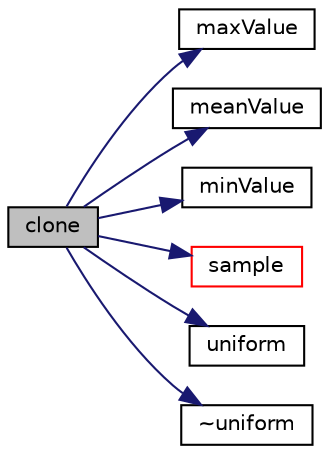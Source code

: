 digraph "clone"
{
  bgcolor="transparent";
  edge [fontname="Helvetica",fontsize="10",labelfontname="Helvetica",labelfontsize="10"];
  node [fontname="Helvetica",fontsize="10",shape=record];
  rankdir="LR";
  Node1 [label="clone",height=0.2,width=0.4,color="black", fillcolor="grey75", style="filled", fontcolor="black"];
  Node1 -> Node2 [color="midnightblue",fontsize="10",style="solid",fontname="Helvetica"];
  Node2 [label="maxValue",height=0.2,width=0.4,color="black",URL="$a02853.html#a701294c5466c124e5e3dd923ac1e0fdc",tooltip="Return the maximum value. "];
  Node1 -> Node3 [color="midnightblue",fontsize="10",style="solid",fontname="Helvetica"];
  Node3 [label="meanValue",height=0.2,width=0.4,color="black",URL="$a02853.html#abe64fe66cab76dacde61def10377e5d5",tooltip="Return the mean value. "];
  Node1 -> Node4 [color="midnightblue",fontsize="10",style="solid",fontname="Helvetica"];
  Node4 [label="minValue",height=0.2,width=0.4,color="black",URL="$a02853.html#ab08de74651c9375ec2f95c8595feabad",tooltip="Return the minimum value. "];
  Node1 -> Node5 [color="midnightblue",fontsize="10",style="solid",fontname="Helvetica"];
  Node5 [label="sample",height=0.2,width=0.4,color="red",URL="$a02853.html#a53e2b057a7db0012bcff9ab528a5115c",tooltip="Sample the distributionModel. "];
  Node1 -> Node6 [color="midnightblue",fontsize="10",style="solid",fontname="Helvetica"];
  Node6 [label="uniform",height=0.2,width=0.4,color="black",URL="$a02853.html#aac87eea4a3528ba91ee51c00cbf7bfe4",tooltip="Construct from components. "];
  Node1 -> Node7 [color="midnightblue",fontsize="10",style="solid",fontname="Helvetica"];
  Node7 [label="~uniform",height=0.2,width=0.4,color="black",URL="$a02853.html#acc576355220747307ccd5b343af2e7d4",tooltip="Destructor. "];
}
